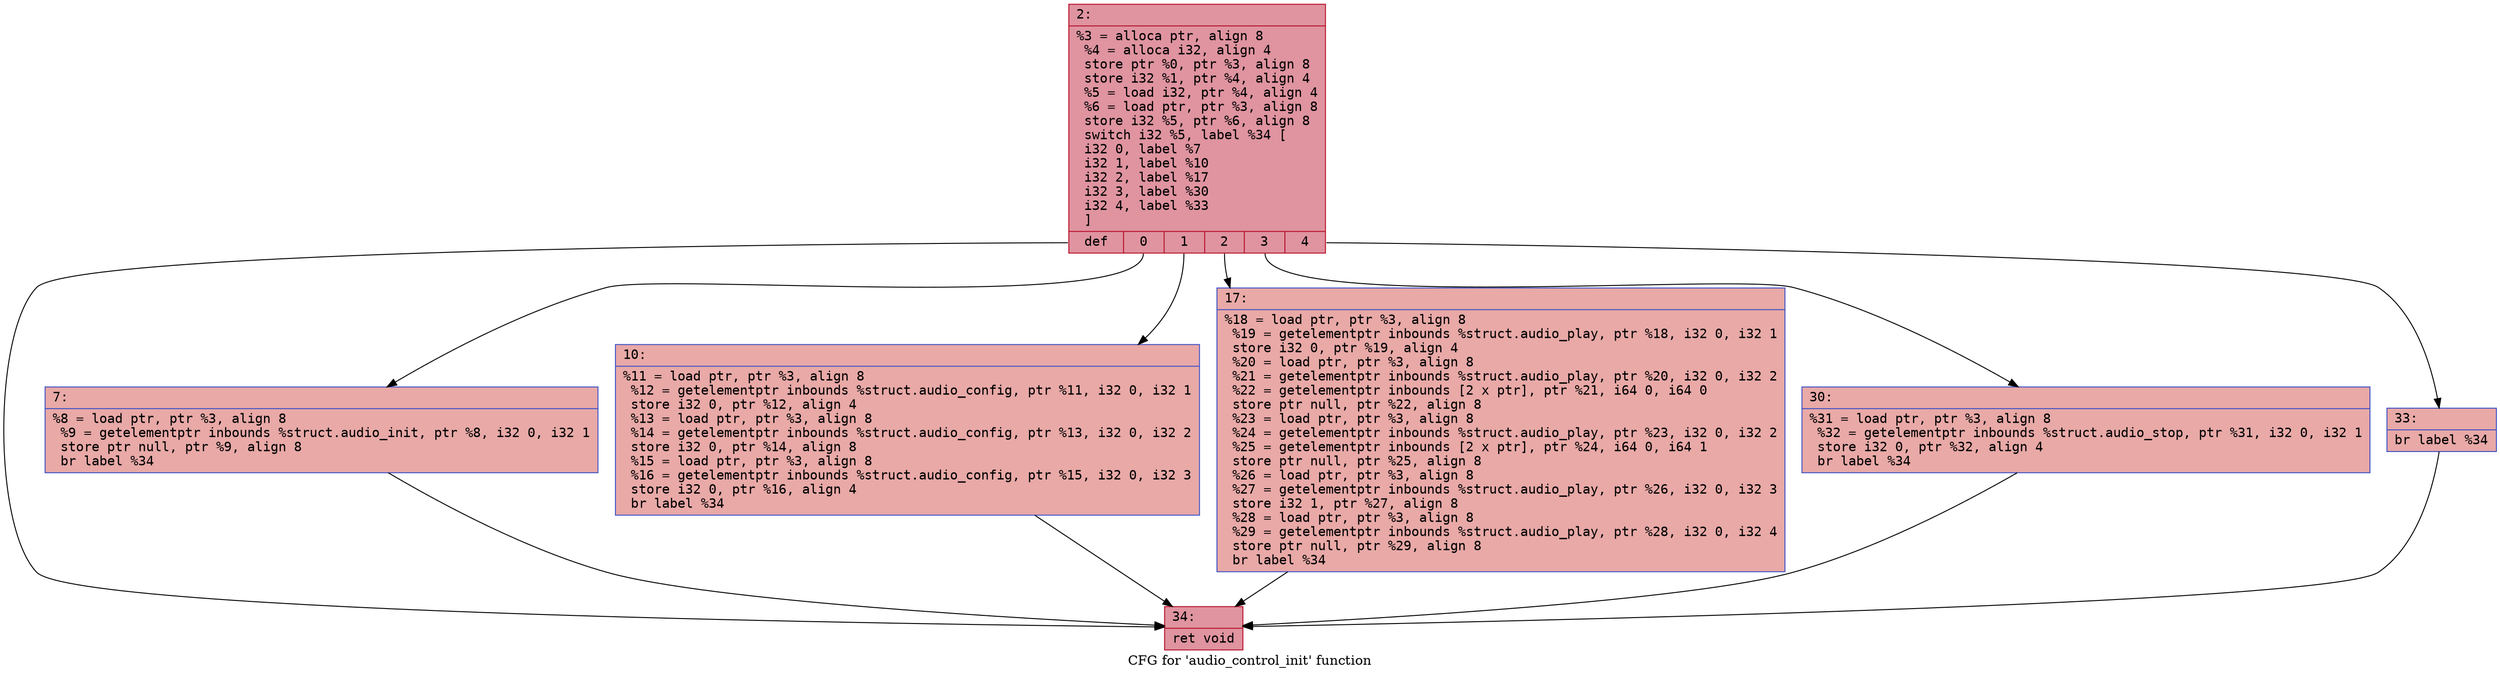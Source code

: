 digraph "CFG for 'audio_control_init' function" {
	label="CFG for 'audio_control_init' function";

	Node0x6000022de940 [shape=record,color="#b70d28ff", style=filled, fillcolor="#b70d2870" fontname="Courier",label="{2:\l|  %3 = alloca ptr, align 8\l  %4 = alloca i32, align 4\l  store ptr %0, ptr %3, align 8\l  store i32 %1, ptr %4, align 4\l  %5 = load i32, ptr %4, align 4\l  %6 = load ptr, ptr %3, align 8\l  store i32 %5, ptr %6, align 8\l  switch i32 %5, label %34 [\l    i32 0, label %7\l    i32 1, label %10\l    i32 2, label %17\l    i32 3, label %30\l    i32 4, label %33\l  ]\l|{<s0>def|<s1>0|<s2>1|<s3>2|<s4>3|<s5>4}}"];
	Node0x6000022de940:s0 -> Node0x6000022deb20[tooltip="2 -> 34\nProbability 16.67%" ];
	Node0x6000022de940:s1 -> Node0x6000022de990[tooltip="2 -> 7\nProbability 16.67%" ];
	Node0x6000022de940:s2 -> Node0x6000022de9e0[tooltip="2 -> 10\nProbability 16.67%" ];
	Node0x6000022de940:s3 -> Node0x6000022dea30[tooltip="2 -> 17\nProbability 16.67%" ];
	Node0x6000022de940:s4 -> Node0x6000022dea80[tooltip="2 -> 30\nProbability 16.67%" ];
	Node0x6000022de940:s5 -> Node0x6000022dead0[tooltip="2 -> 33\nProbability 16.67%" ];
	Node0x6000022de990 [shape=record,color="#3d50c3ff", style=filled, fillcolor="#ca3b3770" fontname="Courier",label="{7:\l|  %8 = load ptr, ptr %3, align 8\l  %9 = getelementptr inbounds %struct.audio_init, ptr %8, i32 0, i32 1\l  store ptr null, ptr %9, align 8\l  br label %34\l}"];
	Node0x6000022de990 -> Node0x6000022deb20[tooltip="7 -> 34\nProbability 100.00%" ];
	Node0x6000022de9e0 [shape=record,color="#3d50c3ff", style=filled, fillcolor="#ca3b3770" fontname="Courier",label="{10:\l|  %11 = load ptr, ptr %3, align 8\l  %12 = getelementptr inbounds %struct.audio_config, ptr %11, i32 0, i32 1\l  store i32 0, ptr %12, align 4\l  %13 = load ptr, ptr %3, align 8\l  %14 = getelementptr inbounds %struct.audio_config, ptr %13, i32 0, i32 2\l  store i32 0, ptr %14, align 8\l  %15 = load ptr, ptr %3, align 8\l  %16 = getelementptr inbounds %struct.audio_config, ptr %15, i32 0, i32 3\l  store i32 0, ptr %16, align 4\l  br label %34\l}"];
	Node0x6000022de9e0 -> Node0x6000022deb20[tooltip="10 -> 34\nProbability 100.00%" ];
	Node0x6000022dea30 [shape=record,color="#3d50c3ff", style=filled, fillcolor="#ca3b3770" fontname="Courier",label="{17:\l|  %18 = load ptr, ptr %3, align 8\l  %19 = getelementptr inbounds %struct.audio_play, ptr %18, i32 0, i32 1\l  store i32 0, ptr %19, align 4\l  %20 = load ptr, ptr %3, align 8\l  %21 = getelementptr inbounds %struct.audio_play, ptr %20, i32 0, i32 2\l  %22 = getelementptr inbounds [2 x ptr], ptr %21, i64 0, i64 0\l  store ptr null, ptr %22, align 8\l  %23 = load ptr, ptr %3, align 8\l  %24 = getelementptr inbounds %struct.audio_play, ptr %23, i32 0, i32 2\l  %25 = getelementptr inbounds [2 x ptr], ptr %24, i64 0, i64 1\l  store ptr null, ptr %25, align 8\l  %26 = load ptr, ptr %3, align 8\l  %27 = getelementptr inbounds %struct.audio_play, ptr %26, i32 0, i32 3\l  store i32 1, ptr %27, align 8\l  %28 = load ptr, ptr %3, align 8\l  %29 = getelementptr inbounds %struct.audio_play, ptr %28, i32 0, i32 4\l  store ptr null, ptr %29, align 8\l  br label %34\l}"];
	Node0x6000022dea30 -> Node0x6000022deb20[tooltip="17 -> 34\nProbability 100.00%" ];
	Node0x6000022dea80 [shape=record,color="#3d50c3ff", style=filled, fillcolor="#ca3b3770" fontname="Courier",label="{30:\l|  %31 = load ptr, ptr %3, align 8\l  %32 = getelementptr inbounds %struct.audio_stop, ptr %31, i32 0, i32 1\l  store i32 0, ptr %32, align 4\l  br label %34\l}"];
	Node0x6000022dea80 -> Node0x6000022deb20[tooltip="30 -> 34\nProbability 100.00%" ];
	Node0x6000022dead0 [shape=record,color="#3d50c3ff", style=filled, fillcolor="#ca3b3770" fontname="Courier",label="{33:\l|  br label %34\l}"];
	Node0x6000022dead0 -> Node0x6000022deb20[tooltip="33 -> 34\nProbability 100.00%" ];
	Node0x6000022deb20 [shape=record,color="#b70d28ff", style=filled, fillcolor="#b70d2870" fontname="Courier",label="{34:\l|  ret void\l}"];
}
